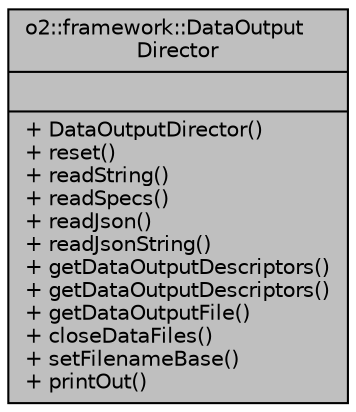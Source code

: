 digraph "o2::framework::DataOutputDirector"
{
 // INTERACTIVE_SVG=YES
  bgcolor="transparent";
  edge [fontname="Helvetica",fontsize="10",labelfontname="Helvetica",labelfontsize="10"];
  node [fontname="Helvetica",fontsize="10",shape=record];
  Node1 [label="{o2::framework::DataOutput\lDirector\n||+ DataOutputDirector()\l+ reset()\l+ readString()\l+ readSpecs()\l+ readJson()\l+ readJsonString()\l+ getDataOutputDescriptors()\l+ getDataOutputDescriptors()\l+ getDataOutputFile()\l+ closeDataFiles()\l+ setFilenameBase()\l+ printOut()\l}",height=0.2,width=0.4,color="black", fillcolor="grey75", style="filled", fontcolor="black"];
}
